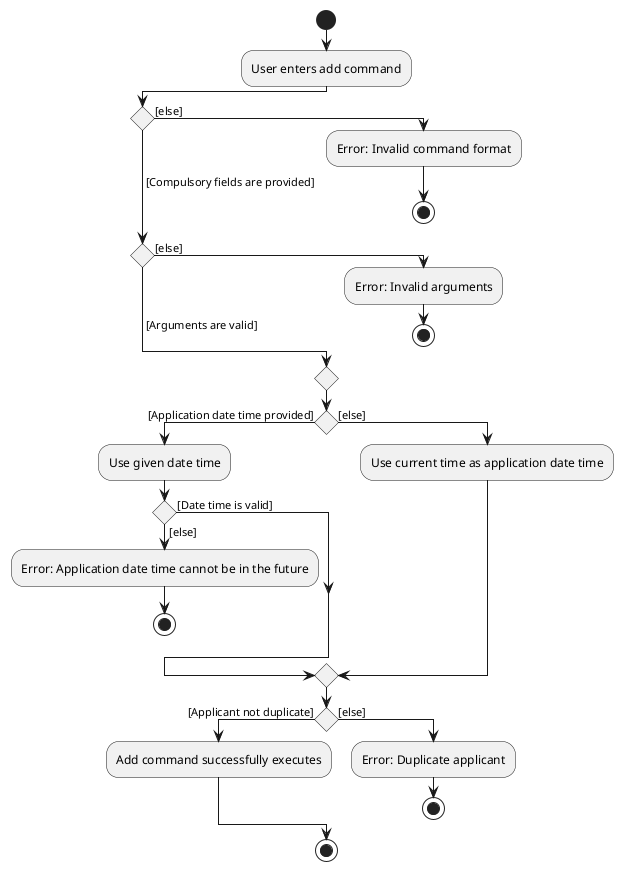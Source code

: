 @startuml
!pragma useVerticalIf on
start
:User enters add command;
if () then ([else])
  :Error: Invalid command format;
  stop
( [Compulsory fields are provided]) elseif () then ([else])
  :Error: Invalid arguments;
  stop
else ( [Arguments are valid])
endif
if () is ([Application date time provided]) then
:Use given date time;
if () then ([else])
:Error: Application date time cannot be in the future;
stop
else ([Date time is valid])
endif
else ([else])
:Use current time as application date time;
endif
if () is ([Applicant not duplicate]) then
  :Add command successfully executes;
else ([else])
  :Error: Duplicate applicant;
  stop
endif
stop
@enduml

